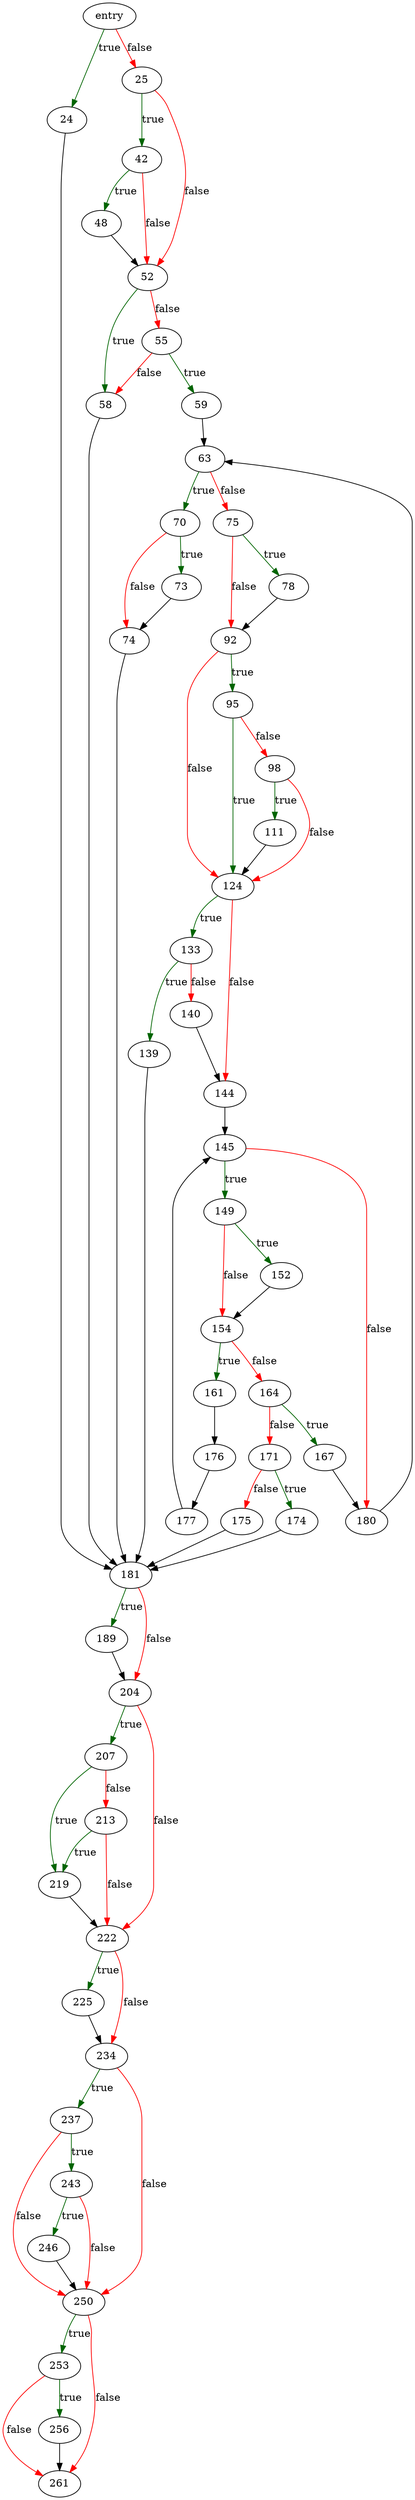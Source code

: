 digraph "pager_playback" {
	// Node definitions.
	2 [label=entry];
	24;
	25;
	42;
	48;
	52;
	55;
	58;
	59;
	63;
	70;
	73;
	74;
	75;
	78;
	92;
	95;
	98;
	111;
	124;
	133;
	139;
	140;
	144;
	145;
	149;
	152;
	154;
	161;
	164;
	167;
	171;
	174;
	175;
	176;
	177;
	180;
	181;
	189;
	204;
	207;
	213;
	219;
	222;
	225;
	234;
	237;
	243;
	246;
	250;
	253;
	256;
	261;

	// Edge definitions.
	2 -> 24 [
		color=darkgreen
		label=true
	];
	2 -> 25 [
		color=red
		label=false
	];
	24 -> 181;
	25 -> 42 [
		color=darkgreen
		label=true
	];
	25 -> 52 [
		color=red
		label=false
	];
	42 -> 48 [
		color=darkgreen
		label=true
	];
	42 -> 52 [
		color=red
		label=false
	];
	48 -> 52;
	52 -> 55 [
		color=red
		label=false
	];
	52 -> 58 [
		color=darkgreen
		label=true
	];
	55 -> 58 [
		color=red
		label=false
	];
	55 -> 59 [
		color=darkgreen
		label=true
	];
	58 -> 181;
	59 -> 63;
	63 -> 70 [
		color=darkgreen
		label=true
	];
	63 -> 75 [
		color=red
		label=false
	];
	70 -> 73 [
		color=darkgreen
		label=true
	];
	70 -> 74 [
		color=red
		label=false
	];
	73 -> 74;
	74 -> 181;
	75 -> 78 [
		color=darkgreen
		label=true
	];
	75 -> 92 [
		color=red
		label=false
	];
	78 -> 92;
	92 -> 95 [
		color=darkgreen
		label=true
	];
	92 -> 124 [
		color=red
		label=false
	];
	95 -> 98 [
		color=red
		label=false
	];
	95 -> 124 [
		color=darkgreen
		label=true
	];
	98 -> 111 [
		color=darkgreen
		label=true
	];
	98 -> 124 [
		color=red
		label=false
	];
	111 -> 124;
	124 -> 133 [
		color=darkgreen
		label=true
	];
	124 -> 144 [
		color=red
		label=false
	];
	133 -> 139 [
		color=darkgreen
		label=true
	];
	133 -> 140 [
		color=red
		label=false
	];
	139 -> 181;
	140 -> 144;
	144 -> 145;
	145 -> 149 [
		color=darkgreen
		label=true
	];
	145 -> 180 [
		color=red
		label=false
	];
	149 -> 152 [
		color=darkgreen
		label=true
	];
	149 -> 154 [
		color=red
		label=false
	];
	152 -> 154;
	154 -> 161 [
		color=darkgreen
		label=true
	];
	154 -> 164 [
		color=red
		label=false
	];
	161 -> 176;
	164 -> 167 [
		color=darkgreen
		label=true
	];
	164 -> 171 [
		color=red
		label=false
	];
	167 -> 180;
	171 -> 174 [
		color=darkgreen
		label=true
	];
	171 -> 175 [
		color=red
		label=false
	];
	174 -> 181;
	175 -> 181;
	176 -> 177;
	177 -> 145;
	180 -> 63;
	181 -> 189 [
		color=darkgreen
		label=true
	];
	181 -> 204 [
		color=red
		label=false
	];
	189 -> 204;
	204 -> 207 [
		color=darkgreen
		label=true
	];
	204 -> 222 [
		color=red
		label=false
	];
	207 -> 213 [
		color=red
		label=false
	];
	207 -> 219 [
		color=darkgreen
		label=true
	];
	213 -> 219 [
		color=darkgreen
		label=true
	];
	213 -> 222 [
		color=red
		label=false
	];
	219 -> 222;
	222 -> 225 [
		color=darkgreen
		label=true
	];
	222 -> 234 [
		color=red
		label=false
	];
	225 -> 234;
	234 -> 237 [
		color=darkgreen
		label=true
	];
	234 -> 250 [
		color=red
		label=false
	];
	237 -> 243 [
		color=darkgreen
		label=true
	];
	237 -> 250 [
		color=red
		label=false
	];
	243 -> 246 [
		color=darkgreen
		label=true
	];
	243 -> 250 [
		color=red
		label=false
	];
	246 -> 250;
	250 -> 253 [
		color=darkgreen
		label=true
	];
	250 -> 261 [
		color=red
		label=false
	];
	253 -> 256 [
		color=darkgreen
		label=true
	];
	253 -> 261 [
		color=red
		label=false
	];
	256 -> 261;
}